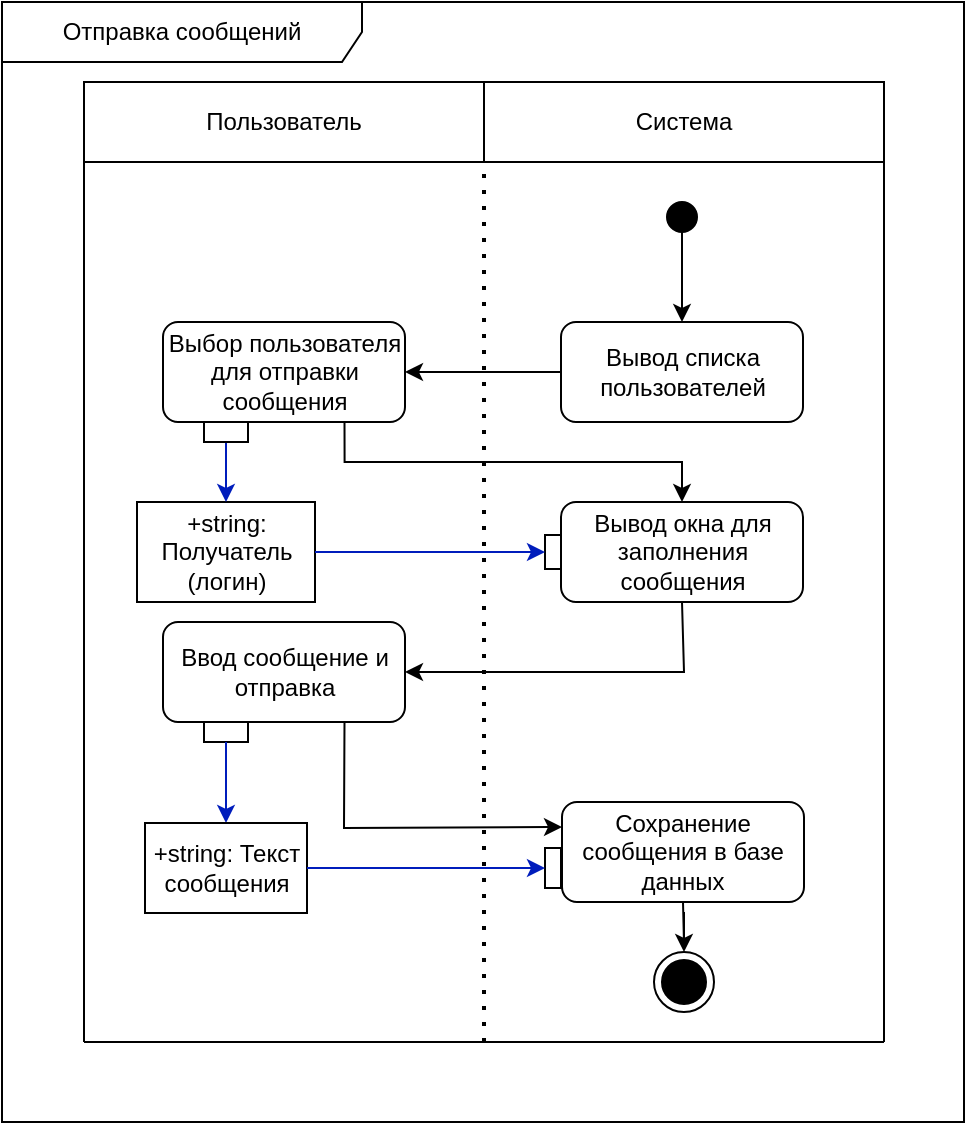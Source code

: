 <mxfile version="22.1.7" type="device">
  <diagram id="RIsx4OWrCgGug_Piqi56" name="Страница — 1">
    <mxGraphModel dx="1524" dy="886" grid="1" gridSize="10" guides="1" tooltips="1" connect="1" arrows="1" fold="1" page="1" pageScale="1" pageWidth="827" pageHeight="1169" math="0" shadow="0">
      <root>
        <mxCell id="0" />
        <mxCell id="1" parent="0" />
        <mxCell id="4a9bZZS92-BhcnEdYSsW-15" value="" style="ellipse;fillColor=strokeColor;html=1;" parent="1" vertex="1">
          <mxGeometry x="371.5" y="100" width="15" height="15" as="geometry" />
        </mxCell>
        <mxCell id="4a9bZZS92-BhcnEdYSsW-21" value="Пользователь" style="text;html=1;strokeColor=default;fillColor=none;align=center;verticalAlign=middle;whiteSpace=wrap;rounded=0;" parent="1" vertex="1">
          <mxGeometry x="80" y="40" width="200" height="40" as="geometry" />
        </mxCell>
        <mxCell id="4a9bZZS92-BhcnEdYSsW-22" value="Система" style="text;html=1;strokeColor=default;fillColor=none;align=center;verticalAlign=middle;whiteSpace=wrap;rounded=0;" parent="1" vertex="1">
          <mxGeometry x="280" y="40" width="200" height="40" as="geometry" />
        </mxCell>
        <mxCell id="4a9bZZS92-BhcnEdYSsW-24" value="" style="endArrow=classic;html=1;rounded=0;exitX=0.5;exitY=1;exitDx=0;exitDy=0;" parent="1" source="4a9bZZS92-BhcnEdYSsW-15" edge="1">
          <mxGeometry width="50" height="50" relative="1" as="geometry">
            <mxPoint x="339" y="350" as="sourcePoint" />
            <mxPoint x="379" y="160" as="targetPoint" />
          </mxGeometry>
        </mxCell>
        <mxCell id="4a9bZZS92-BhcnEdYSsW-26" value="Вывод списка пользователей" style="text;html=1;strokeColor=default;fillColor=none;align=center;verticalAlign=middle;whiteSpace=wrap;rounded=1;" parent="1" vertex="1">
          <mxGeometry x="318.5" y="160" width="121" height="50" as="geometry" />
        </mxCell>
        <mxCell id="4a9bZZS92-BhcnEdYSsW-27" value="" style="endArrow=classic;html=1;rounded=0;exitX=0;exitY=0.5;exitDx=0;exitDy=0;entryX=1;entryY=0.5;entryDx=0;entryDy=0;" parent="1" source="4a9bZZS92-BhcnEdYSsW-26" target="4a9bZZS92-BhcnEdYSsW-28" edge="1">
          <mxGeometry width="50" height="50" relative="1" as="geometry">
            <mxPoint x="320" y="350" as="sourcePoint" />
            <mxPoint x="240" y="185" as="targetPoint" />
          </mxGeometry>
        </mxCell>
        <mxCell id="4a9bZZS92-BhcnEdYSsW-28" value="Выбор пользователя для отправки сообщения" style="text;html=1;strokeColor=default;fillColor=none;align=center;verticalAlign=middle;whiteSpace=wrap;rounded=1;" parent="1" vertex="1">
          <mxGeometry x="119.5" y="160" width="121" height="50" as="geometry" />
        </mxCell>
        <mxCell id="4a9bZZS92-BhcnEdYSsW-29" value="" style="endArrow=classic;html=1;rounded=0;exitX=0.75;exitY=1;exitDx=0;exitDy=0;entryX=0.5;entryY=0;entryDx=0;entryDy=0;edgeStyle=orthogonalEdgeStyle;" parent="1" source="4a9bZZS92-BhcnEdYSsW-28" target="4a9bZZS92-BhcnEdYSsW-30" edge="1">
          <mxGeometry width="50" height="50" relative="1" as="geometry">
            <mxPoint x="310" y="195" as="sourcePoint" />
            <mxPoint x="270" y="280" as="targetPoint" />
          </mxGeometry>
        </mxCell>
        <mxCell id="4a9bZZS92-BhcnEdYSsW-30" value="Вывод окна для заполнения сообщения" style="text;html=1;strokeColor=default;fillColor=none;align=center;verticalAlign=middle;whiteSpace=wrap;rounded=1;" parent="1" vertex="1">
          <mxGeometry x="318.5" y="250" width="121" height="50" as="geometry" />
        </mxCell>
        <mxCell id="4a9bZZS92-BhcnEdYSsW-31" value="" style="endArrow=classic;html=1;rounded=0;exitX=0.5;exitY=1;exitDx=0;exitDy=0;entryX=1;entryY=0.5;entryDx=0;entryDy=0;" parent="1" source="4a9bZZS92-BhcnEdYSsW-30" target="2U2g50e5jTPGebCMxvRw-1" edge="1">
          <mxGeometry width="50" height="50" relative="1" as="geometry">
            <mxPoint x="383" y="450" as="sourcePoint" />
            <mxPoint x="380" y="350" as="targetPoint" />
            <Array as="points">
              <mxPoint x="380" y="335" />
            </Array>
          </mxGeometry>
        </mxCell>
        <mxCell id="4a9bZZS92-BhcnEdYSsW-41" value="" style="endArrow=none;dashed=1;html=1;dashPattern=1 3;strokeWidth=2;rounded=0;entryX=0;entryY=1;entryDx=0;entryDy=0;" parent="1" target="4a9bZZS92-BhcnEdYSsW-22" edge="1">
          <mxGeometry width="50" height="50" relative="1" as="geometry">
            <mxPoint x="280" y="520" as="sourcePoint" />
            <mxPoint x="370" y="300" as="targetPoint" />
          </mxGeometry>
        </mxCell>
        <mxCell id="4a9bZZS92-BhcnEdYSsW-43" value="" style="endArrow=none;html=1;rounded=0;entryX=0;entryY=1;entryDx=0;entryDy=0;" parent="1" target="4a9bZZS92-BhcnEdYSsW-21" edge="1">
          <mxGeometry width="50" height="50" relative="1" as="geometry">
            <mxPoint x="80" y="520" as="sourcePoint" />
            <mxPoint x="370" y="300" as="targetPoint" />
          </mxGeometry>
        </mxCell>
        <mxCell id="4a9bZZS92-BhcnEdYSsW-60" value="" style="endArrow=none;html=1;rounded=0;entryX=0;entryY=1;entryDx=0;entryDy=0;" parent="1" edge="1">
          <mxGeometry width="50" height="50" relative="1" as="geometry">
            <mxPoint x="480" y="520" as="sourcePoint" />
            <mxPoint x="480" y="80" as="targetPoint" />
          </mxGeometry>
        </mxCell>
        <mxCell id="4a9bZZS92-BhcnEdYSsW-95" value="" style="endArrow=none;html=1;rounded=0;" parent="1" edge="1">
          <mxGeometry width="50" height="50" relative="1" as="geometry">
            <mxPoint x="80" y="520" as="sourcePoint" />
            <mxPoint x="480" y="520" as="targetPoint" />
          </mxGeometry>
        </mxCell>
        <mxCell id="01D0WKEzNjMwUzCxD3XC-1" value="" style="ellipse;html=1;shape=endState;fillColor=strokeColor;" parent="1" vertex="1">
          <mxGeometry x="365" y="475" width="30" height="30" as="geometry" />
        </mxCell>
        <mxCell id="01D0WKEzNjMwUzCxD3XC-2" style="edgeStyle=orthogonalEdgeStyle;rounded=0;orthogonalLoop=1;jettySize=auto;html=1;exitX=0.5;exitY=1;exitDx=0;exitDy=0;" parent="1" target="01D0WKEzNjMwUzCxD3XC-1" edge="1">
          <mxGeometry relative="1" as="geometry">
            <mxPoint x="379.5" y="450" as="sourcePoint" />
            <mxPoint x="319" y="423" as="targetPoint" />
          </mxGeometry>
        </mxCell>
        <mxCell id="01D0WKEzNjMwUzCxD3XC-4" value="Отправка сообщений" style="shape=umlFrame;whiteSpace=wrap;html=1;pointerEvents=0;width=180;height=30;" parent="1" vertex="1">
          <mxGeometry x="39" width="481" height="560" as="geometry" />
        </mxCell>
        <mxCell id="2U2g50e5jTPGebCMxvRw-1" value="Ввод сообщение и отправка" style="text;html=1;strokeColor=default;fillColor=none;align=center;verticalAlign=middle;whiteSpace=wrap;rounded=1;" parent="1" vertex="1">
          <mxGeometry x="119.5" y="310" width="121" height="50" as="geometry" />
        </mxCell>
        <mxCell id="2U2g50e5jTPGebCMxvRw-2" value="" style="endArrow=classic;html=1;rounded=0;exitX=0.75;exitY=1;exitDx=0;exitDy=0;entryX=0;entryY=0.25;entryDx=0;entryDy=0;" parent="1" source="2U2g50e5jTPGebCMxvRw-1" target="2U2g50e5jTPGebCMxvRw-3" edge="1">
          <mxGeometry width="50" height="50" relative="1" as="geometry">
            <mxPoint x="219" y="420" as="sourcePoint" />
            <mxPoint x="180" y="410" as="targetPoint" />
            <Array as="points">
              <mxPoint x="210" y="413" />
            </Array>
          </mxGeometry>
        </mxCell>
        <mxCell id="2U2g50e5jTPGebCMxvRw-3" value="Сохранение сообщения в базе данных" style="text;html=1;strokeColor=default;fillColor=none;align=center;verticalAlign=middle;whiteSpace=wrap;rounded=1;" parent="1" vertex="1">
          <mxGeometry x="319" y="400" width="121" height="50" as="geometry" />
        </mxCell>
        <mxCell id="P0AUMv_GTVeGDAwspM5X-3" value="" style="rounded=0;whiteSpace=wrap;html=1;" parent="1" vertex="1">
          <mxGeometry x="310.5" y="423" width="8" height="20" as="geometry" />
        </mxCell>
        <mxCell id="P0AUMv_GTVeGDAwspM5X-4" value="" style="rounded=0;whiteSpace=wrap;html=1;" parent="1" vertex="1">
          <mxGeometry x="140" y="360" width="22" height="10" as="geometry" />
        </mxCell>
        <mxCell id="P0AUMv_GTVeGDAwspM5X-7" value="" style="endArrow=classic;html=1;rounded=0;exitX=0.5;exitY=1;exitDx=0;exitDy=0;fillColor=#0050ef;strokeColor=#001DBC;edgeStyle=orthogonalEdgeStyle;" parent="1" source="P0AUMv_GTVeGDAwspM5X-4" target="V-XD4Kh0ydEi16exZV9T-1" edge="1">
          <mxGeometry width="50" height="50" relative="1" as="geometry">
            <mxPoint x="219" y="230" as="sourcePoint" />
            <mxPoint x="151" y="452" as="targetPoint" />
          </mxGeometry>
        </mxCell>
        <mxCell id="V-XD4Kh0ydEi16exZV9T-1" value="+string: Текст сообщения" style="rounded=0;whiteSpace=wrap;html=1;" parent="1" vertex="1">
          <mxGeometry x="110.5" y="410.5" width="81" height="45" as="geometry" />
        </mxCell>
        <mxCell id="V-XD4Kh0ydEi16exZV9T-2" value="" style="endArrow=classic;html=1;rounded=0;fillColor=#0050ef;strokeColor=#001DBC;edgeStyle=orthogonalEdgeStyle;entryX=0;entryY=0.5;entryDx=0;entryDy=0;" parent="1" source="V-XD4Kh0ydEi16exZV9T-1" target="P0AUMv_GTVeGDAwspM5X-3" edge="1">
          <mxGeometry width="50" height="50" relative="1" as="geometry">
            <mxPoint x="161" y="380" as="sourcePoint" />
            <mxPoint x="161" y="485" as="targetPoint" />
          </mxGeometry>
        </mxCell>
        <mxCell id="V-XD4Kh0ydEi16exZV9T-3" value="+string: Получатель (логин)" style="rounded=0;whiteSpace=wrap;html=1;" parent="1" vertex="1">
          <mxGeometry x="106.5" y="250" width="89" height="50" as="geometry" />
        </mxCell>
        <mxCell id="V-XD4Kh0ydEi16exZV9T-4" value="" style="endArrow=classic;html=1;rounded=0;fillColor=#0050ef;strokeColor=#001DBC;edgeStyle=orthogonalEdgeStyle;exitX=0.5;exitY=1;exitDx=0;exitDy=0;entryX=0.5;entryY=0;entryDx=0;entryDy=0;" parent="1" source="V-XD4Kh0ydEi16exZV9T-5" target="V-XD4Kh0ydEi16exZV9T-3" edge="1">
          <mxGeometry width="50" height="50" relative="1" as="geometry">
            <mxPoint x="190.24" y="317" as="sourcePoint" />
            <mxPoint x="150" y="250" as="targetPoint" />
          </mxGeometry>
        </mxCell>
        <mxCell id="V-XD4Kh0ydEi16exZV9T-5" value="" style="rounded=0;whiteSpace=wrap;html=1;" parent="1" vertex="1">
          <mxGeometry x="140" y="210" width="22" height="10" as="geometry" />
        </mxCell>
        <mxCell id="V-XD4Kh0ydEi16exZV9T-7" value="" style="rounded=0;whiteSpace=wrap;html=1;" parent="1" vertex="1">
          <mxGeometry x="310.5" y="266.5" width="8" height="17" as="geometry" />
        </mxCell>
        <mxCell id="V-XD4Kh0ydEi16exZV9T-8" value="" style="endArrow=classic;html=1;rounded=0;fillColor=#0050ef;strokeColor=#001DBC;edgeStyle=orthogonalEdgeStyle;entryX=0;entryY=0.5;entryDx=0;entryDy=0;exitX=1;exitY=0.5;exitDx=0;exitDy=0;" parent="1" source="V-XD4Kh0ydEi16exZV9T-3" target="V-XD4Kh0ydEi16exZV9T-7" edge="1">
          <mxGeometry width="50" height="50" relative="1" as="geometry">
            <mxPoint x="202" y="515" as="sourcePoint" />
            <mxPoint x="320" y="515" as="targetPoint" />
          </mxGeometry>
        </mxCell>
      </root>
    </mxGraphModel>
  </diagram>
</mxfile>
